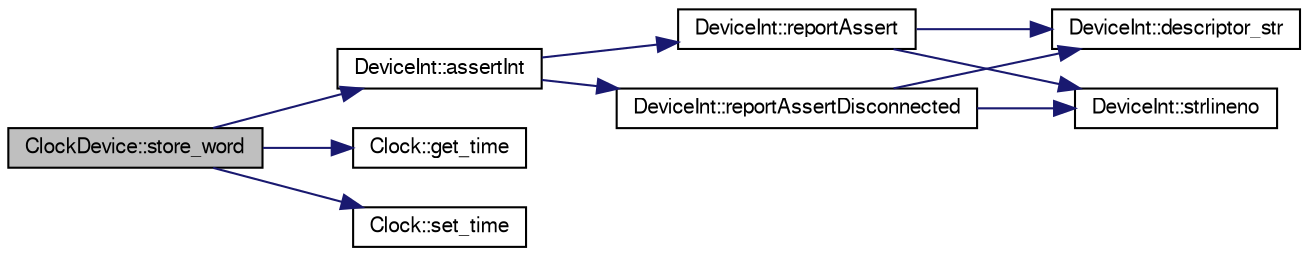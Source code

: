 digraph G
{
  edge [fontname="FreeSans",fontsize="10",labelfontname="FreeSans",labelfontsize="10"];
  node [fontname="FreeSans",fontsize="10",shape=record];
  rankdir=LR;
  Node1 [label="ClockDevice::store_word",height=0.2,width=0.4,color="black", fillcolor="grey75", style="filled" fontcolor="black"];
  Node1 -> Node2 [color="midnightblue",fontsize="10",style="solid"];
  Node2 [label="DeviceInt::assertInt",height=0.2,width=0.4,color="black", fillcolor="white", style="filled",URL="$classDeviceInt.html#a2b7e17c5314630680c3a09a9e706f870"];
  Node2 -> Node3 [color="midnightblue",fontsize="10",style="solid"];
  Node3 [label="DeviceInt::reportAssert",height=0.2,width=0.4,color="black", fillcolor="white", style="filled",URL="$classDeviceInt.html#a043b0544625e7cbcb532fffbfe044425"];
  Node3 -> Node4 [color="midnightblue",fontsize="10",style="solid"];
  Node4 [label="DeviceInt::descriptor_str",height=0.2,width=0.4,color="black", fillcolor="white", style="filled",URL="$classDeviceInt.html#a8e93853ae77b6a63a140ed498d9fc8b8"];
  Node3 -> Node5 [color="midnightblue",fontsize="10",style="solid"];
  Node5 [label="DeviceInt::strlineno",height=0.2,width=0.4,color="black", fillcolor="white", style="filled",URL="$classDeviceInt.html#a7b51658efadb002993df8b4475ce29eb"];
  Node2 -> Node6 [color="midnightblue",fontsize="10",style="solid"];
  Node6 [label="DeviceInt::reportAssertDisconnected",height=0.2,width=0.4,color="black", fillcolor="white", style="filled",URL="$classDeviceInt.html#abaef481c8ded1d9ddc5a7789e498856e"];
  Node6 -> Node4 [color="midnightblue",fontsize="10",style="solid"];
  Node6 -> Node5 [color="midnightblue",fontsize="10",style="solid"];
  Node1 -> Node7 [color="midnightblue",fontsize="10",style="solid"];
  Node7 [label="Clock::get_time",height=0.2,width=0.4,color="black", fillcolor="white", style="filled",URL="$classClock.html#a97be7b0e631ff16e23d257bdbfd46bca"];
  Node1 -> Node8 [color="midnightblue",fontsize="10",style="solid"];
  Node8 [label="Clock::set_time",height=0.2,width=0.4,color="black", fillcolor="white", style="filled",URL="$classClock.html#a0c2cf0c2c990fe3e243d2ff1da458fa1"];
}
